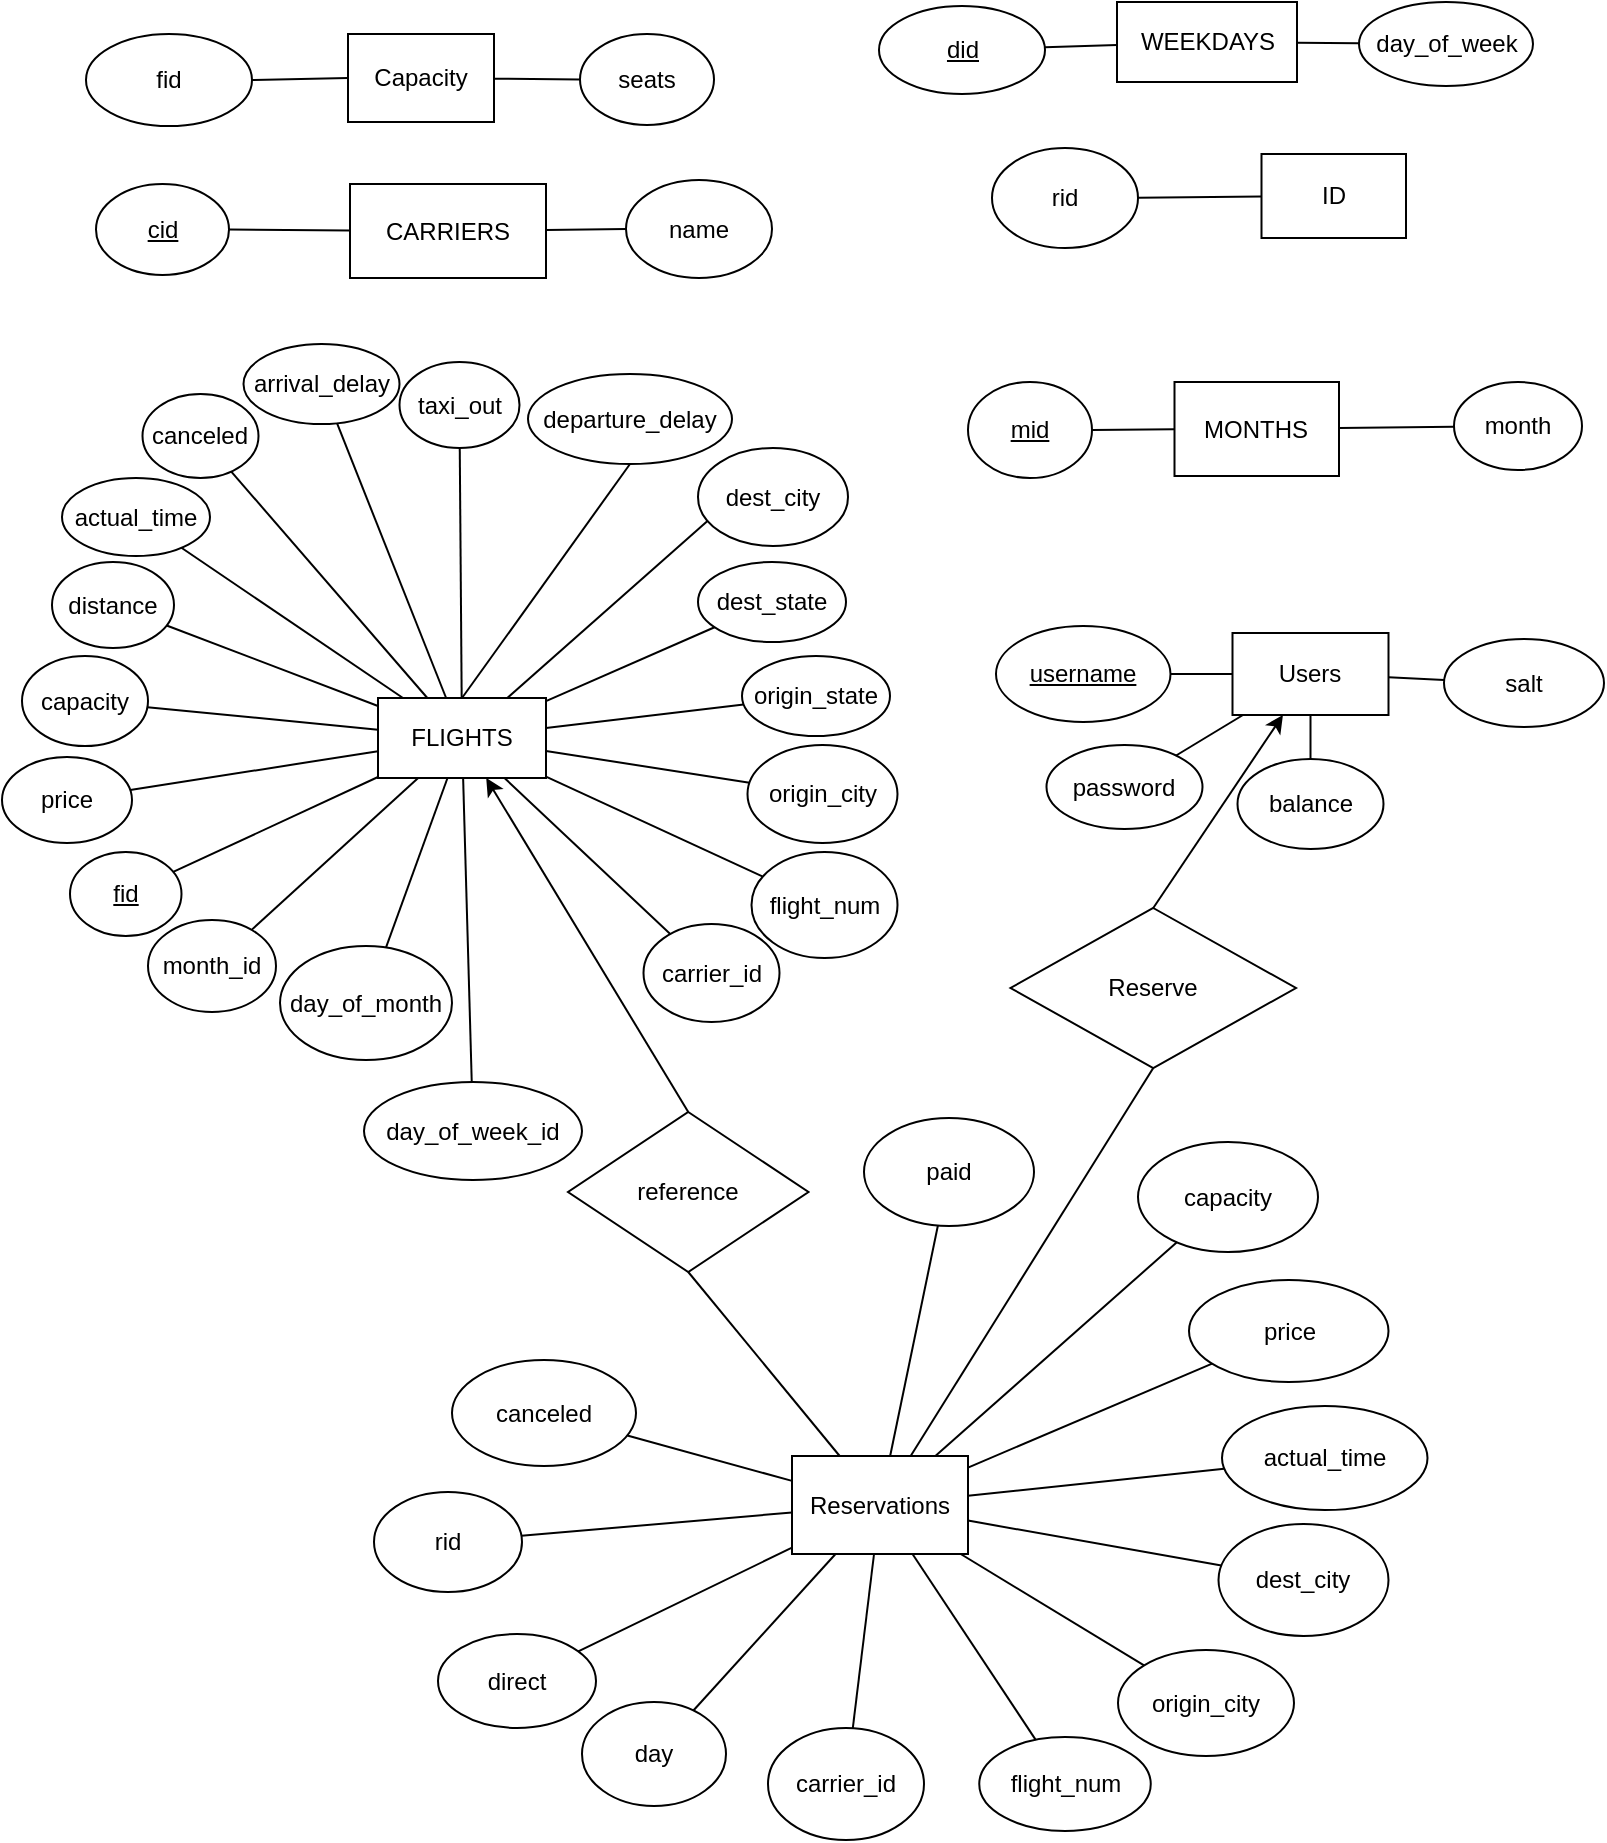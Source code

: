 <mxfile version="14.6.9" type="device"><diagram id="KQDGifS6oqE50PyxgYWQ" name="Page-1"><mxGraphModel dx="1113" dy="760" grid="0" gridSize="10" guides="1" tooltips="1" connect="1" arrows="1" fold="1" page="1" pageScale="1" pageWidth="827" pageHeight="1169" math="0" shadow="0"><root><mxCell id="0"/><mxCell id="1" parent="0"/><mxCell id="-T2rbTntnv3v4scd_6_e-6" value="Capacity" style="rounded=0;whiteSpace=wrap;html=1;" vertex="1" parent="1"><mxGeometry x="192" y="92" width="73" height="44" as="geometry"/></mxCell><mxCell id="-T2rbTntnv3v4scd_6_e-8" value="fid" style="ellipse;whiteSpace=wrap;html=1;" vertex="1" parent="1"><mxGeometry x="61" y="92" width="83" height="46" as="geometry"/></mxCell><mxCell id="-T2rbTntnv3v4scd_6_e-9" value="seats" style="ellipse;whiteSpace=wrap;html=1;" vertex="1" parent="1"><mxGeometry x="308" y="92" width="67" height="45.5" as="geometry"/></mxCell><mxCell id="-T2rbTntnv3v4scd_6_e-11" value="" style="endArrow=none;html=1;exitX=1;exitY=0.5;exitDx=0;exitDy=0;entryX=0;entryY=0.5;entryDx=0;entryDy=0;" edge="1" parent="1" source="-T2rbTntnv3v4scd_6_e-8" target="-T2rbTntnv3v4scd_6_e-6"><mxGeometry width="50" height="50" relative="1" as="geometry"><mxPoint x="349" y="269" as="sourcePoint"/><mxPoint x="399" y="219" as="targetPoint"/></mxGeometry></mxCell><mxCell id="-T2rbTntnv3v4scd_6_e-12" value="" style="endArrow=none;html=1;entryX=0;entryY=0.5;entryDx=0;entryDy=0;" edge="1" parent="1" source="-T2rbTntnv3v4scd_6_e-6" target="-T2rbTntnv3v4scd_6_e-9"><mxGeometry width="50" height="50" relative="1" as="geometry"><mxPoint x="349" y="269" as="sourcePoint"/><mxPoint x="399" y="219" as="targetPoint"/></mxGeometry></mxCell><mxCell id="-T2rbTntnv3v4scd_6_e-14" value="CARRIERS" style="rounded=0;whiteSpace=wrap;html=1;" vertex="1" parent="1"><mxGeometry x="193" y="167" width="98" height="47" as="geometry"/></mxCell><mxCell id="-T2rbTntnv3v4scd_6_e-15" value="&lt;u&gt;cid&lt;/u&gt;" style="ellipse;whiteSpace=wrap;html=1;" vertex="1" parent="1"><mxGeometry x="66" y="167" width="66.5" height="45.5" as="geometry"/></mxCell><mxCell id="-T2rbTntnv3v4scd_6_e-16" value="name" style="ellipse;whiteSpace=wrap;html=1;" vertex="1" parent="1"><mxGeometry x="331" y="165" width="73" height="49" as="geometry"/></mxCell><mxCell id="-T2rbTntnv3v4scd_6_e-17" value="" style="endArrow=none;html=1;" edge="1" parent="1" source="-T2rbTntnv3v4scd_6_e-15" target="-T2rbTntnv3v4scd_6_e-14"><mxGeometry width="50" height="50" relative="1" as="geometry"><mxPoint x="350" y="232" as="sourcePoint"/><mxPoint x="400" y="182" as="targetPoint"/></mxGeometry></mxCell><mxCell id="-T2rbTntnv3v4scd_6_e-18" value="" style="endArrow=none;html=1;entryX=0;entryY=0.5;entryDx=0;entryDy=0;" edge="1" parent="1" source="-T2rbTntnv3v4scd_6_e-14" target="-T2rbTntnv3v4scd_6_e-16"><mxGeometry width="50" height="50" relative="1" as="geometry"><mxPoint x="350" y="232" as="sourcePoint"/><mxPoint x="400" y="182" as="targetPoint"/></mxGeometry></mxCell><mxCell id="-T2rbTntnv3v4scd_6_e-19" value="FLIGHTS" style="rounded=0;whiteSpace=wrap;html=1;" vertex="1" parent="1"><mxGeometry x="207" y="424" width="84" height="40" as="geometry"/></mxCell><mxCell id="-T2rbTntnv3v4scd_6_e-21" value="&lt;u&gt;fid&lt;/u&gt;" style="ellipse;whiteSpace=wrap;html=1;rounded=0;" vertex="1" parent="1"><mxGeometry x="53" y="501" width="55.75" height="42" as="geometry"/></mxCell><mxCell id="-T2rbTntnv3v4scd_6_e-23" value="month_id" style="ellipse;whiteSpace=wrap;html=1;" vertex="1" parent="1"><mxGeometry x="92" y="535" width="64" height="46" as="geometry"/></mxCell><mxCell id="-T2rbTntnv3v4scd_6_e-24" value="day_of_month" style="ellipse;whiteSpace=wrap;html=1;" vertex="1" parent="1"><mxGeometry x="158" y="548" width="86" height="57" as="geometry"/></mxCell><mxCell id="-T2rbTntnv3v4scd_6_e-25" value="day_of_week_id" style="ellipse;whiteSpace=wrap;html=1;" vertex="1" parent="1"><mxGeometry x="200" y="616" width="109" height="49" as="geometry"/></mxCell><mxCell id="-T2rbTntnv3v4scd_6_e-26" value="carrier_id" style="ellipse;whiteSpace=wrap;html=1;" vertex="1" parent="1"><mxGeometry x="339.75" y="537" width="68" height="49" as="geometry"/></mxCell><mxCell id="-T2rbTntnv3v4scd_6_e-27" value="flight_num" style="ellipse;whiteSpace=wrap;html=1;" vertex="1" parent="1"><mxGeometry x="393.75" y="501" width="73" height="53" as="geometry"/></mxCell><mxCell id="-T2rbTntnv3v4scd_6_e-28" value="origin_city" style="ellipse;whiteSpace=wrap;html=1;" vertex="1" parent="1"><mxGeometry x="391.75" y="447.5" width="75" height="49" as="geometry"/></mxCell><mxCell id="-T2rbTntnv3v4scd_6_e-29" value="origin_state" style="ellipse;whiteSpace=wrap;html=1;" vertex="1" parent="1"><mxGeometry x="389" y="403" width="74" height="40" as="geometry"/></mxCell><mxCell id="-T2rbTntnv3v4scd_6_e-30" value="dest_state" style="ellipse;whiteSpace=wrap;html=1;" vertex="1" parent="1"><mxGeometry x="367" y="356" width="74" height="40" as="geometry"/></mxCell><mxCell id="-T2rbTntnv3v4scd_6_e-31" value="dest_city" style="ellipse;whiteSpace=wrap;html=1;" vertex="1" parent="1"><mxGeometry x="367" y="299" width="75" height="49" as="geometry"/></mxCell><mxCell id="-T2rbTntnv3v4scd_6_e-32" value="departure_delay" style="ellipse;whiteSpace=wrap;html=1;" vertex="1" parent="1"><mxGeometry x="282" y="262" width="102" height="45" as="geometry"/></mxCell><mxCell id="-T2rbTntnv3v4scd_6_e-33" value="taxi_out" style="ellipse;whiteSpace=wrap;html=1;" vertex="1" parent="1"><mxGeometry x="217.75" y="256" width="60" height="43" as="geometry"/></mxCell><mxCell id="-T2rbTntnv3v4scd_6_e-34" value="arrival_delay" style="ellipse;whiteSpace=wrap;html=1;" vertex="1" parent="1"><mxGeometry x="139.75" y="247" width="78" height="40" as="geometry"/></mxCell><mxCell id="-T2rbTntnv3v4scd_6_e-35" value="canceled" style="ellipse;whiteSpace=wrap;html=1;" vertex="1" parent="1"><mxGeometry x="89.25" y="272" width="58" height="42" as="geometry"/></mxCell><mxCell id="-T2rbTntnv3v4scd_6_e-36" value="actual_time" style="ellipse;whiteSpace=wrap;html=1;" vertex="1" parent="1"><mxGeometry x="49" y="314" width="74" height="39" as="geometry"/></mxCell><mxCell id="-T2rbTntnv3v4scd_6_e-37" value="distance" style="ellipse;whiteSpace=wrap;html=1;" vertex="1" parent="1"><mxGeometry x="44" y="356" width="61" height="43" as="geometry"/></mxCell><mxCell id="-T2rbTntnv3v4scd_6_e-38" value="capacity" style="ellipse;whiteSpace=wrap;html=1;" vertex="1" parent="1"><mxGeometry x="29" y="403" width="63" height="45" as="geometry"/></mxCell><mxCell id="-T2rbTntnv3v4scd_6_e-39" value="price" style="ellipse;whiteSpace=wrap;html=1;" vertex="1" parent="1"><mxGeometry x="19" y="453.5" width="65" height="43" as="geometry"/></mxCell><mxCell id="-T2rbTntnv3v4scd_6_e-40" value="" style="endArrow=none;html=1;exitX=0.5;exitY=0;exitDx=0;exitDy=0;entryX=0.5;entryY=1;entryDx=0;entryDy=0;" edge="1" parent="1" source="-T2rbTntnv3v4scd_6_e-19" target="-T2rbTntnv3v4scd_6_e-32"><mxGeometry width="50" height="50" relative="1" as="geometry"><mxPoint x="350" y="365" as="sourcePoint"/><mxPoint x="400" y="315" as="targetPoint"/></mxGeometry></mxCell><mxCell id="-T2rbTntnv3v4scd_6_e-41" value="" style="endArrow=none;html=1;entryX=0.067;entryY=0.741;entryDx=0;entryDy=0;entryPerimeter=0;" edge="1" parent="1" source="-T2rbTntnv3v4scd_6_e-19" target="-T2rbTntnv3v4scd_6_e-31"><mxGeometry width="50" height="50" relative="1" as="geometry"><mxPoint x="269.75" y="462" as="sourcePoint"/><mxPoint x="343" y="317" as="targetPoint"/></mxGeometry></mxCell><mxCell id="-T2rbTntnv3v4scd_6_e-42" value="" style="endArrow=none;html=1;" edge="1" parent="1" source="-T2rbTntnv3v4scd_6_e-19" target="-T2rbTntnv3v4scd_6_e-30"><mxGeometry width="50" height="50" relative="1" as="geometry"><mxPoint x="350" y="365" as="sourcePoint"/><mxPoint x="400" y="315" as="targetPoint"/></mxGeometry></mxCell><mxCell id="-T2rbTntnv3v4scd_6_e-43" value="" style="endArrow=none;html=1;" edge="1" parent="1" source="-T2rbTntnv3v4scd_6_e-19" target="-T2rbTntnv3v4scd_6_e-29"><mxGeometry width="50" height="50" relative="1" as="geometry"><mxPoint x="350" y="365" as="sourcePoint"/><mxPoint x="400" y="315" as="targetPoint"/></mxGeometry></mxCell><mxCell id="-T2rbTntnv3v4scd_6_e-44" value="" style="endArrow=none;html=1;" edge="1" parent="1" source="-T2rbTntnv3v4scd_6_e-19" target="-T2rbTntnv3v4scd_6_e-28"><mxGeometry width="50" height="50" relative="1" as="geometry"><mxPoint x="350" y="365" as="sourcePoint"/><mxPoint x="400" y="315" as="targetPoint"/></mxGeometry></mxCell><mxCell id="-T2rbTntnv3v4scd_6_e-45" value="" style="endArrow=none;html=1;" edge="1" parent="1" source="-T2rbTntnv3v4scd_6_e-19" target="-T2rbTntnv3v4scd_6_e-27"><mxGeometry width="50" height="50" relative="1" as="geometry"><mxPoint x="350" y="365" as="sourcePoint"/><mxPoint x="400" y="315" as="targetPoint"/></mxGeometry></mxCell><mxCell id="-T2rbTntnv3v4scd_6_e-46" value="" style="endArrow=none;html=1;" edge="1" parent="1" source="-T2rbTntnv3v4scd_6_e-19" target="-T2rbTntnv3v4scd_6_e-33"><mxGeometry width="50" height="50" relative="1" as="geometry"><mxPoint x="350" y="365" as="sourcePoint"/><mxPoint x="400" y="315" as="targetPoint"/></mxGeometry></mxCell><mxCell id="-T2rbTntnv3v4scd_6_e-47" value="" style="endArrow=none;html=1;" edge="1" parent="1" source="-T2rbTntnv3v4scd_6_e-19" target="-T2rbTntnv3v4scd_6_e-34"><mxGeometry width="50" height="50" relative="1" as="geometry"><mxPoint x="350" y="365" as="sourcePoint"/><mxPoint x="400" y="315" as="targetPoint"/></mxGeometry></mxCell><mxCell id="-T2rbTntnv3v4scd_6_e-48" value="" style="endArrow=none;html=1;" edge="1" parent="1" source="-T2rbTntnv3v4scd_6_e-19" target="-T2rbTntnv3v4scd_6_e-35"><mxGeometry width="50" height="50" relative="1" as="geometry"><mxPoint x="350" y="365" as="sourcePoint"/><mxPoint x="400" y="315" as="targetPoint"/></mxGeometry></mxCell><mxCell id="-T2rbTntnv3v4scd_6_e-49" value="" style="endArrow=none;html=1;" edge="1" parent="1" source="-T2rbTntnv3v4scd_6_e-19" target="-T2rbTntnv3v4scd_6_e-36"><mxGeometry width="50" height="50" relative="1" as="geometry"><mxPoint x="350" y="365" as="sourcePoint"/><mxPoint x="400" y="315" as="targetPoint"/></mxGeometry></mxCell><mxCell id="-T2rbTntnv3v4scd_6_e-50" value="" style="endArrow=none;html=1;" edge="1" parent="1" source="-T2rbTntnv3v4scd_6_e-19" target="-T2rbTntnv3v4scd_6_e-26"><mxGeometry width="50" height="50" relative="1" as="geometry"><mxPoint x="350" y="365" as="sourcePoint"/><mxPoint x="400" y="315" as="targetPoint"/></mxGeometry></mxCell><mxCell id="-T2rbTntnv3v4scd_6_e-51" value="" style="endArrow=none;html=1;" edge="1" parent="1" source="-T2rbTntnv3v4scd_6_e-19" target="-T2rbTntnv3v4scd_6_e-37"><mxGeometry width="50" height="50" relative="1" as="geometry"><mxPoint x="350" y="365" as="sourcePoint"/><mxPoint x="400" y="315" as="targetPoint"/></mxGeometry></mxCell><mxCell id="-T2rbTntnv3v4scd_6_e-52" value="" style="endArrow=none;html=1;" edge="1" parent="1" source="-T2rbTntnv3v4scd_6_e-19" target="-T2rbTntnv3v4scd_6_e-38"><mxGeometry width="50" height="50" relative="1" as="geometry"><mxPoint x="350" y="365" as="sourcePoint"/><mxPoint x="400" y="315" as="targetPoint"/></mxGeometry></mxCell><mxCell id="-T2rbTntnv3v4scd_6_e-54" value="" style="endArrow=none;html=1;" edge="1" parent="1" source="-T2rbTntnv3v4scd_6_e-19" target="-T2rbTntnv3v4scd_6_e-39"><mxGeometry width="50" height="50" relative="1" as="geometry"><mxPoint x="350" y="365" as="sourcePoint"/><mxPoint x="400" y="315" as="targetPoint"/></mxGeometry></mxCell><mxCell id="-T2rbTntnv3v4scd_6_e-55" value="" style="endArrow=none;html=1;" edge="1" parent="1" source="-T2rbTntnv3v4scd_6_e-19" target="-T2rbTntnv3v4scd_6_e-21"><mxGeometry width="50" height="50" relative="1" as="geometry"><mxPoint x="350" y="365" as="sourcePoint"/><mxPoint x="400" y="315" as="targetPoint"/></mxGeometry></mxCell><mxCell id="-T2rbTntnv3v4scd_6_e-56" value="" style="endArrow=none;html=1;" edge="1" parent="1" source="-T2rbTntnv3v4scd_6_e-19" target="-T2rbTntnv3v4scd_6_e-23"><mxGeometry width="50" height="50" relative="1" as="geometry"><mxPoint x="350" y="365" as="sourcePoint"/><mxPoint x="400" y="315" as="targetPoint"/></mxGeometry></mxCell><mxCell id="-T2rbTntnv3v4scd_6_e-57" value="" style="endArrow=none;html=1;" edge="1" parent="1" source="-T2rbTntnv3v4scd_6_e-24" target="-T2rbTntnv3v4scd_6_e-19"><mxGeometry width="50" height="50" relative="1" as="geometry"><mxPoint x="350" y="365" as="sourcePoint"/><mxPoint x="400" y="315" as="targetPoint"/></mxGeometry></mxCell><mxCell id="-T2rbTntnv3v4scd_6_e-58" value="" style="endArrow=none;html=1;" edge="1" parent="1" source="-T2rbTntnv3v4scd_6_e-25" target="-T2rbTntnv3v4scd_6_e-19"><mxGeometry width="50" height="50" relative="1" as="geometry"><mxPoint x="350" y="365" as="sourcePoint"/><mxPoint x="400" y="315" as="targetPoint"/></mxGeometry></mxCell><mxCell id="-T2rbTntnv3v4scd_6_e-59" value="ID" style="rounded=0;whiteSpace=wrap;html=1;" vertex="1" parent="1"><mxGeometry x="648.75" y="152" width="72.25" height="42" as="geometry"/></mxCell><mxCell id="-T2rbTntnv3v4scd_6_e-60" value="rid" style="ellipse;whiteSpace=wrap;html=1;" vertex="1" parent="1"><mxGeometry x="514" y="149" width="73" height="50" as="geometry"/></mxCell><mxCell id="-T2rbTntnv3v4scd_6_e-61" value="" style="endArrow=none;html=1;" edge="1" parent="1" source="-T2rbTntnv3v4scd_6_e-60" target="-T2rbTntnv3v4scd_6_e-59"><mxGeometry width="50" height="50" relative="1" as="geometry"><mxPoint x="750" y="222" as="sourcePoint"/><mxPoint x="800" y="172" as="targetPoint"/></mxGeometry></mxCell><mxCell id="-T2rbTntnv3v4scd_6_e-62" value="MONTHS" style="rounded=0;whiteSpace=wrap;html=1;" vertex="1" parent="1"><mxGeometry x="605.25" y="266" width="82.25" height="47" as="geometry"/></mxCell><mxCell id="-T2rbTntnv3v4scd_6_e-63" value="&lt;u&gt;mid&lt;/u&gt;" style="ellipse;whiteSpace=wrap;html=1;" vertex="1" parent="1"><mxGeometry x="502" y="266" width="62" height="48" as="geometry"/></mxCell><mxCell id="-T2rbTntnv3v4scd_6_e-64" value="month" style="ellipse;whiteSpace=wrap;html=1;" vertex="1" parent="1"><mxGeometry x="745" y="266" width="64" height="44" as="geometry"/></mxCell><mxCell id="-T2rbTntnv3v4scd_6_e-66" value="" style="endArrow=none;html=1;" edge="1" parent="1" source="-T2rbTntnv3v4scd_6_e-62" target="-T2rbTntnv3v4scd_6_e-64"><mxGeometry width="50" height="50" relative="1" as="geometry"><mxPoint x="759.5" y="273" as="sourcePoint"/><mxPoint x="809.5" y="223" as="targetPoint"/></mxGeometry></mxCell><mxCell id="-T2rbTntnv3v4scd_6_e-67" value="" style="endArrow=none;html=1;" edge="1" parent="1" source="-T2rbTntnv3v4scd_6_e-63" target="-T2rbTntnv3v4scd_6_e-62"><mxGeometry width="50" height="50" relative="1" as="geometry"><mxPoint x="759.5" y="273" as="sourcePoint"/><mxPoint x="809.5" y="223" as="targetPoint"/></mxGeometry></mxCell><mxCell id="-T2rbTntnv3v4scd_6_e-68" value="Users" style="rounded=0;whiteSpace=wrap;html=1;" vertex="1" parent="1"><mxGeometry x="634.25" y="391.5" width="78" height="41" as="geometry"/></mxCell><mxCell id="-T2rbTntnv3v4scd_6_e-70" value="&lt;u&gt;username&lt;/u&gt;" style="ellipse;whiteSpace=wrap;html=1;" vertex="1" parent="1"><mxGeometry x="516" y="388" width="87.25" height="48" as="geometry"/></mxCell><mxCell id="-T2rbTntnv3v4scd_6_e-71" value="password" style="ellipse;whiteSpace=wrap;html=1;" vertex="1" parent="1"><mxGeometry x="541.25" y="447.5" width="78" height="42" as="geometry"/></mxCell><mxCell id="-T2rbTntnv3v4scd_6_e-72" value="balance" style="ellipse;whiteSpace=wrap;html=1;" vertex="1" parent="1"><mxGeometry x="636.75" y="454.5" width="73" height="45" as="geometry"/></mxCell><mxCell id="-T2rbTntnv3v4scd_6_e-73" value="salt" style="ellipse;whiteSpace=wrap;html=1;" vertex="1" parent="1"><mxGeometry x="740" y="394.5" width="80" height="44" as="geometry"/></mxCell><mxCell id="-T2rbTntnv3v4scd_6_e-74" value="" style="endArrow=none;html=1;" edge="1" parent="1" source="-T2rbTntnv3v4scd_6_e-73" target="-T2rbTntnv3v4scd_6_e-68"><mxGeometry width="50" height="50" relative="1" as="geometry"><mxPoint x="452.25" y="496.5" as="sourcePoint"/><mxPoint x="502.25" y="446.5" as="targetPoint"/></mxGeometry></mxCell><mxCell id="-T2rbTntnv3v4scd_6_e-75" value="" style="endArrow=none;html=1;" edge="1" parent="1" source="-T2rbTntnv3v4scd_6_e-72" target="-T2rbTntnv3v4scd_6_e-68"><mxGeometry width="50" height="50" relative="1" as="geometry"><mxPoint x="452.25" y="496.5" as="sourcePoint"/><mxPoint x="502.25" y="446.5" as="targetPoint"/></mxGeometry></mxCell><mxCell id="-T2rbTntnv3v4scd_6_e-76" value="" style="endArrow=none;html=1;" edge="1" parent="1" source="-T2rbTntnv3v4scd_6_e-71" target="-T2rbTntnv3v4scd_6_e-68"><mxGeometry width="50" height="50" relative="1" as="geometry"><mxPoint x="452.25" y="496.5" as="sourcePoint"/><mxPoint x="502.25" y="446.5" as="targetPoint"/></mxGeometry></mxCell><mxCell id="-T2rbTntnv3v4scd_6_e-77" value="" style="endArrow=none;html=1;" edge="1" parent="1" source="-T2rbTntnv3v4scd_6_e-68" target="-T2rbTntnv3v4scd_6_e-70"><mxGeometry width="50" height="50" relative="1" as="geometry"><mxPoint x="452.25" y="496.5" as="sourcePoint"/><mxPoint x="502.25" y="446.5" as="targetPoint"/></mxGeometry></mxCell><mxCell id="-T2rbTntnv3v4scd_6_e-78" value="WEEKDAYS" style="rounded=0;whiteSpace=wrap;html=1;" vertex="1" parent="1"><mxGeometry x="576.5" y="76" width="90" height="40" as="geometry"/></mxCell><mxCell id="-T2rbTntnv3v4scd_6_e-79" value="&lt;u&gt;did&lt;/u&gt;" style="ellipse;whiteSpace=wrap;html=1;" vertex="1" parent="1"><mxGeometry x="457.5" y="78" width="83" height="44" as="geometry"/></mxCell><mxCell id="-T2rbTntnv3v4scd_6_e-80" value="day_of_week" style="ellipse;whiteSpace=wrap;html=1;" vertex="1" parent="1"><mxGeometry x="697.5" y="76" width="87" height="42" as="geometry"/></mxCell><mxCell id="-T2rbTntnv3v4scd_6_e-81" value="" style="endArrow=none;html=1;" edge="1" parent="1" source="-T2rbTntnv3v4scd_6_e-78" target="-T2rbTntnv3v4scd_6_e-80"><mxGeometry width="50" height="50" relative="1" as="geometry"><mxPoint x="418.5" y="185" as="sourcePoint"/><mxPoint x="468.5" y="135" as="targetPoint"/></mxGeometry></mxCell><mxCell id="-T2rbTntnv3v4scd_6_e-82" value="" style="endArrow=none;html=1;" edge="1" parent="1" source="-T2rbTntnv3v4scd_6_e-79" target="-T2rbTntnv3v4scd_6_e-78"><mxGeometry width="50" height="50" relative="1" as="geometry"><mxPoint x="418.5" y="185" as="sourcePoint"/><mxPoint x="468.5" y="135" as="targetPoint"/></mxGeometry></mxCell><mxCell id="-T2rbTntnv3v4scd_6_e-83" value="Reservations" style="rounded=0;whiteSpace=wrap;html=1;" vertex="1" parent="1"><mxGeometry x="414" y="803" width="88" height="49" as="geometry"/></mxCell><mxCell id="-T2rbTntnv3v4scd_6_e-84" value="canceled" style="ellipse;whiteSpace=wrap;html=1;" vertex="1" parent="1"><mxGeometry x="244" y="755" width="92" height="53" as="geometry"/></mxCell><mxCell id="-T2rbTntnv3v4scd_6_e-87" value="actual_time" style="ellipse;whiteSpace=wrap;html=1;" vertex="1" parent="1"><mxGeometry x="629" y="778" width="102.75" height="52" as="geometry"/></mxCell><mxCell id="-T2rbTntnv3v4scd_6_e-88" value="paid" style="ellipse;whiteSpace=wrap;html=1;" vertex="1" parent="1"><mxGeometry x="450" y="634" width="85" height="54" as="geometry"/></mxCell><mxCell id="-T2rbTntnv3v4scd_6_e-89" value="capacity" style="ellipse;whiteSpace=wrap;html=1;" vertex="1" parent="1"><mxGeometry x="587" y="646" width="90" height="55" as="geometry"/></mxCell><mxCell id="-T2rbTntnv3v4scd_6_e-90" value="price" style="ellipse;whiteSpace=wrap;html=1;" vertex="1" parent="1"><mxGeometry x="612.5" y="715" width="99.75" height="51" as="geometry"/></mxCell><mxCell id="-T2rbTntnv3v4scd_6_e-91" value="dest_city" style="ellipse;whiteSpace=wrap;html=1;" vertex="1" parent="1"><mxGeometry x="627.25" y="837" width="85" height="56" as="geometry"/></mxCell><mxCell id="-T2rbTntnv3v4scd_6_e-92" value="origin_city" style="ellipse;whiteSpace=wrap;html=1;" vertex="1" parent="1"><mxGeometry x="577" y="900" width="88" height="53" as="geometry"/></mxCell><mxCell id="-T2rbTntnv3v4scd_6_e-93" value="flight_num" style="ellipse;whiteSpace=wrap;html=1;" vertex="1" parent="1"><mxGeometry x="507.63" y="943.5" width="85.75" height="47" as="geometry"/></mxCell><mxCell id="-T2rbTntnv3v4scd_6_e-94" value="carrier_id" style="ellipse;whiteSpace=wrap;html=1;" vertex="1" parent="1"><mxGeometry x="402" y="939" width="78" height="56" as="geometry"/></mxCell><mxCell id="-T2rbTntnv3v4scd_6_e-95" value="day" style="ellipse;whiteSpace=wrap;html=1;" vertex="1" parent="1"><mxGeometry x="309" y="926" width="72" height="52" as="geometry"/></mxCell><mxCell id="-T2rbTntnv3v4scd_6_e-97" value="direct" style="ellipse;whiteSpace=wrap;html=1;" vertex="1" parent="1"><mxGeometry x="237" y="892" width="79" height="47" as="geometry"/></mxCell><mxCell id="-T2rbTntnv3v4scd_6_e-99" value="rid" style="ellipse;whiteSpace=wrap;html=1;" vertex="1" parent="1"><mxGeometry x="205" y="821" width="74" height="50" as="geometry"/></mxCell><mxCell id="-T2rbTntnv3v4scd_6_e-100" value="" style="endArrow=none;html=1;" edge="1" parent="1" source="-T2rbTntnv3v4scd_6_e-97" target="-T2rbTntnv3v4scd_6_e-83"><mxGeometry width="50" height="50" relative="1" as="geometry"><mxPoint x="336" y="748" as="sourcePoint"/><mxPoint x="386" y="698" as="targetPoint"/></mxGeometry></mxCell><mxCell id="-T2rbTntnv3v4scd_6_e-102" value="" style="endArrow=none;html=1;" edge="1" parent="1" source="-T2rbTntnv3v4scd_6_e-95" target="-T2rbTntnv3v4scd_6_e-83"><mxGeometry width="50" height="50" relative="1" as="geometry"><mxPoint x="336" y="748" as="sourcePoint"/><mxPoint x="386" y="698" as="targetPoint"/></mxGeometry></mxCell><mxCell id="-T2rbTntnv3v4scd_6_e-103" value="" style="endArrow=none;html=1;" edge="1" parent="1" source="-T2rbTntnv3v4scd_6_e-83" target="-T2rbTntnv3v4scd_6_e-94"><mxGeometry width="50" height="50" relative="1" as="geometry"><mxPoint x="336" y="748" as="sourcePoint"/><mxPoint x="386" y="698" as="targetPoint"/></mxGeometry></mxCell><mxCell id="-T2rbTntnv3v4scd_6_e-104" value="" style="endArrow=none;html=1;" edge="1" parent="1" source="-T2rbTntnv3v4scd_6_e-83" target="-T2rbTntnv3v4scd_6_e-92"><mxGeometry width="50" height="50" relative="1" as="geometry"><mxPoint x="336" y="748" as="sourcePoint"/><mxPoint x="386" y="698" as="targetPoint"/></mxGeometry></mxCell><mxCell id="-T2rbTntnv3v4scd_6_e-105" value="" style="endArrow=none;html=1;" edge="1" parent="1" source="-T2rbTntnv3v4scd_6_e-83" target="-T2rbTntnv3v4scd_6_e-93"><mxGeometry width="50" height="50" relative="1" as="geometry"><mxPoint x="336" y="748" as="sourcePoint"/><mxPoint x="386" y="698" as="targetPoint"/></mxGeometry></mxCell><mxCell id="-T2rbTntnv3v4scd_6_e-106" value="" style="endArrow=none;html=1;" edge="1" parent="1" source="-T2rbTntnv3v4scd_6_e-83" target="-T2rbTntnv3v4scd_6_e-91"><mxGeometry width="50" height="50" relative="1" as="geometry"><mxPoint x="336" y="748" as="sourcePoint"/><mxPoint x="386" y="698" as="targetPoint"/></mxGeometry></mxCell><mxCell id="-T2rbTntnv3v4scd_6_e-107" value="" style="endArrow=none;html=1;" edge="1" parent="1" source="-T2rbTntnv3v4scd_6_e-83" target="-T2rbTntnv3v4scd_6_e-87"><mxGeometry width="50" height="50" relative="1" as="geometry"><mxPoint x="336" y="748" as="sourcePoint"/><mxPoint x="386" y="698" as="targetPoint"/></mxGeometry></mxCell><mxCell id="-T2rbTntnv3v4scd_6_e-108" value="" style="endArrow=none;html=1;" edge="1" parent="1" source="-T2rbTntnv3v4scd_6_e-83" target="-T2rbTntnv3v4scd_6_e-90"><mxGeometry width="50" height="50" relative="1" as="geometry"><mxPoint x="336" y="748" as="sourcePoint"/><mxPoint x="386" y="698" as="targetPoint"/></mxGeometry></mxCell><mxCell id="-T2rbTntnv3v4scd_6_e-109" value="" style="endArrow=none;html=1;" edge="1" parent="1" source="-T2rbTntnv3v4scd_6_e-83" target="-T2rbTntnv3v4scd_6_e-89"><mxGeometry width="50" height="50" relative="1" as="geometry"><mxPoint x="336" y="748" as="sourcePoint"/><mxPoint x="386" y="698" as="targetPoint"/></mxGeometry></mxCell><mxCell id="-T2rbTntnv3v4scd_6_e-110" value="" style="endArrow=none;html=1;" edge="1" parent="1" source="-T2rbTntnv3v4scd_6_e-83" target="-T2rbTntnv3v4scd_6_e-88"><mxGeometry width="50" height="50" relative="1" as="geometry"><mxPoint x="336" y="748" as="sourcePoint"/><mxPoint x="386" y="698" as="targetPoint"/></mxGeometry></mxCell><mxCell id="-T2rbTntnv3v4scd_6_e-112" value="" style="endArrow=none;html=1;" edge="1" parent="1" source="-T2rbTntnv3v4scd_6_e-84" target="-T2rbTntnv3v4scd_6_e-83"><mxGeometry width="50" height="50" relative="1" as="geometry"><mxPoint x="336" y="748" as="sourcePoint"/><mxPoint x="386" y="698" as="targetPoint"/></mxGeometry></mxCell><mxCell id="-T2rbTntnv3v4scd_6_e-113" value="" style="endArrow=none;html=1;" edge="1" parent="1" source="-T2rbTntnv3v4scd_6_e-99" target="-T2rbTntnv3v4scd_6_e-83"><mxGeometry width="50" height="50" relative="1" as="geometry"><mxPoint x="336" y="748" as="sourcePoint"/><mxPoint x="386" y="698" as="targetPoint"/></mxGeometry></mxCell><mxCell id="-T2rbTntnv3v4scd_6_e-114" value="" style="endArrow=classic;html=1;exitX=0.5;exitY=0;exitDx=0;exitDy=0;" edge="1" parent="1" source="-T2rbTntnv3v4scd_6_e-115" target="-T2rbTntnv3v4scd_6_e-68"><mxGeometry width="50" height="50" relative="1" as="geometry"><mxPoint x="600" y="533" as="sourcePoint"/><mxPoint x="251" y="553" as="targetPoint"/></mxGeometry></mxCell><mxCell id="-T2rbTntnv3v4scd_6_e-115" value="Reserve" style="rhombus;whiteSpace=wrap;html=1;" vertex="1" parent="1"><mxGeometry x="523.25" y="529" width="142.75" height="80" as="geometry"/></mxCell><mxCell id="-T2rbTntnv3v4scd_6_e-116" value="" style="endArrow=none;html=1;entryX=0.5;entryY=1;entryDx=0;entryDy=0;" edge="1" parent="1" source="-T2rbTntnv3v4scd_6_e-83" target="-T2rbTntnv3v4scd_6_e-115"><mxGeometry width="50" height="50" relative="1" as="geometry"><mxPoint x="201" y="603" as="sourcePoint"/><mxPoint x="251" y="553" as="targetPoint"/></mxGeometry></mxCell><mxCell id="-T2rbTntnv3v4scd_6_e-117" value="reference" style="rhombus;whiteSpace=wrap;html=1;" vertex="1" parent="1"><mxGeometry x="302" y="631" width="120.25" height="80" as="geometry"/></mxCell><mxCell id="-T2rbTntnv3v4scd_6_e-118" value="" style="endArrow=classic;html=1;exitX=0.5;exitY=0;exitDx=0;exitDy=0;" edge="1" parent="1" source="-T2rbTntnv3v4scd_6_e-117" target="-T2rbTntnv3v4scd_6_e-19"><mxGeometry width="50" height="50" relative="1" as="geometry"><mxPoint x="201" y="603" as="sourcePoint"/><mxPoint x="251" y="553" as="targetPoint"/></mxGeometry></mxCell><mxCell id="-T2rbTntnv3v4scd_6_e-119" value="" style="endArrow=none;html=1;entryX=0.5;entryY=1;entryDx=0;entryDy=0;" edge="1" parent="1" source="-T2rbTntnv3v4scd_6_e-83" target="-T2rbTntnv3v4scd_6_e-117"><mxGeometry width="50" height="50" relative="1" as="geometry"><mxPoint x="201" y="603" as="sourcePoint"/><mxPoint x="251" y="553" as="targetPoint"/></mxGeometry></mxCell></root></mxGraphModel></diagram></mxfile>